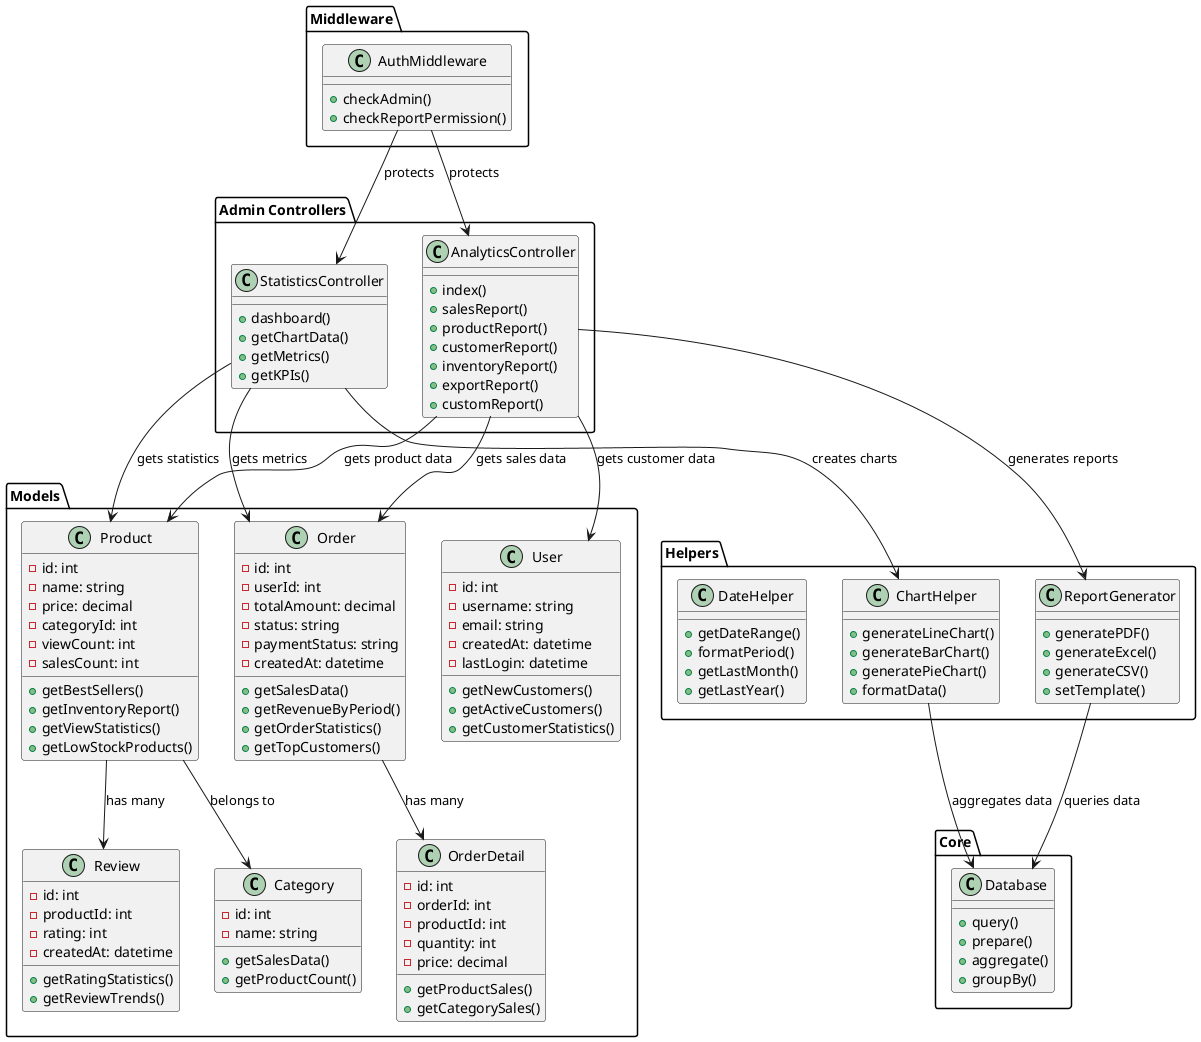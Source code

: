 @startuml Analytics and Reports - Class Diagram

package "Admin Controllers" {
    class AnalyticsController {
        +index()
        +salesReport()
        +productReport()
        +customerReport()
        +inventoryReport()
        +exportReport()
        +customReport()
    }

    class StatisticsController {
        +dashboard()
        +getChartData()
        +getMetrics()
        +getKPIs()
    }
}

package "Models" {
    class Order {
        -id: int
        -userId: int
        -totalAmount: decimal
        -status: string
        -paymentStatus: string
        -createdAt: datetime
        +getSalesData()
        +getRevenueByPeriod()
        +getOrderStatistics()
        +getTopCustomers()
    }

    class Product {
        -id: int
        -name: string
        -price: decimal
        -categoryId: int
        -viewCount: int
        -salesCount: int
        +getBestSellers()
        +getInventoryReport()
        +getViewStatistics()
        +getLowStockProducts()
    }

    class User {
        -id: int
        -username: string
        -email: string
        -createdAt: datetime
        -lastLogin: datetime
        +getNewCustomers()
        +getActiveCustomers()
        +getCustomerStatistics()
    }

    class OrderDetail {
        -id: int
        -orderId: int
        -productId: int
        -quantity: int
        -price: decimal
        +getProductSales()
        +getCategorySales()
    }

    class Category {
        -id: int
        -name: string
        +getSalesData()
        +getProductCount()
    }

    class Review {
        -id: int
        -productId: int
        -rating: int
        -createdAt: datetime
        +getRatingStatistics()
        +getReviewTrends()
    }
}

package "Helpers" {
    class ReportGenerator {
        +generatePDF()
        +generateExcel()
        +generateCSV()
        +setTemplate()
    }

    class ChartHelper {
        +generateLineChart()
        +generateBarChart()
        +generatePieChart()
        +formatData()
    }

    class DateHelper {
        +getDateRange()
        +formatPeriod()
        +getLastMonth()
        +getLastYear()
    }
}

package "Core" {
    class Database {
        +query()
        +prepare()
        +aggregate()
        +groupBy()
    }
}

package "Middleware" {
    class AuthMiddleware {
        +checkAdmin()
        +checkReportPermission()
    }
}

AnalyticsController --> Order : gets sales data
AnalyticsController --> Product : gets product data
AnalyticsController --> User : gets customer data
AnalyticsController --> ReportGenerator : generates reports
StatisticsController --> Order : gets metrics
StatisticsController --> Product : gets statistics
StatisticsController --> ChartHelper : creates charts
Order --> OrderDetail : has many
Product --> Category : belongs to
Product --> Review : has many
ReportGenerator --> Database : queries data
ChartHelper --> Database : aggregates data
AuthMiddleware --> AnalyticsController : protects
AuthMiddleware --> StatisticsController : protects

@enduml
